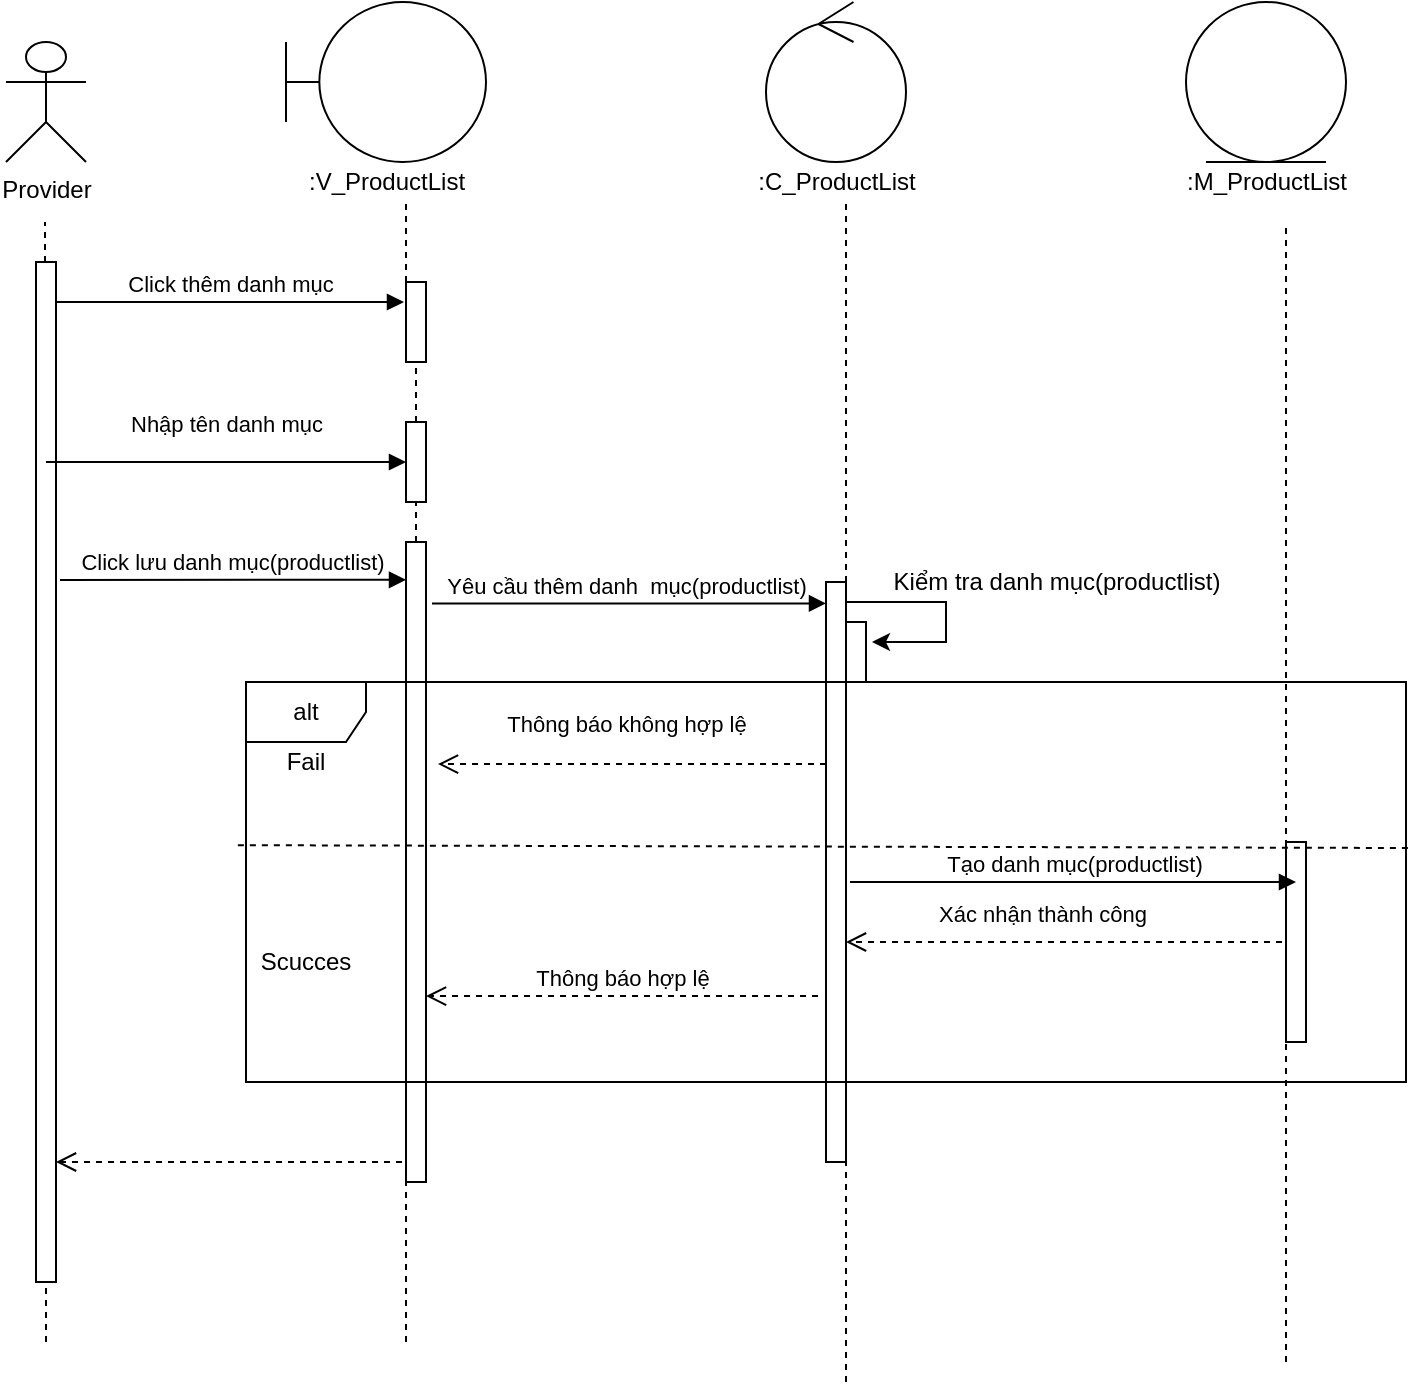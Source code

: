 <mxfile version="14.0.0" type="device"><diagram id="fVo-jaXxyMaUYtxzM8br" name="Page-1"><mxGraphModel dx="1438" dy="654" grid="1" gridSize="10" guides="1" tooltips="1" connect="1" arrows="1" fold="1" page="1" pageScale="1" pageWidth="827" pageHeight="1169" math="0" shadow="0"><root><mxCell id="0"/><mxCell id="1" parent="0"/><mxCell id="BT79eQpHgMyilD5FRebC-3" value="&lt;div&gt;Provider&lt;/div&gt;&lt;div&gt;&lt;br&gt;&lt;/div&gt;" style="shape=umlActor;verticalLabelPosition=bottom;verticalAlign=top;html=1;" parent="1" vertex="1"><mxGeometry x="100" y="40" width="40" height="60" as="geometry"/></mxCell><mxCell id="BT79eQpHgMyilD5FRebC-6" value="" style="endArrow=none;dashed=1;html=1;" parent="1" source="BT79eQpHgMyilD5FRebC-16" edge="1"><mxGeometry width="50" height="50" relative="1" as="geometry"><mxPoint x="119.5" y="460" as="sourcePoint"/><mxPoint x="119.5" y="130" as="targetPoint"/></mxGeometry></mxCell><mxCell id="BT79eQpHgMyilD5FRebC-7" value="" style="shape=umlBoundary;whiteSpace=wrap;html=1;" parent="1" vertex="1"><mxGeometry x="240" y="20" width="100" height="80" as="geometry"/></mxCell><mxCell id="BT79eQpHgMyilD5FRebC-8" value="" style="endArrow=none;dashed=1;html=1;" parent="1" source="BT79eQpHgMyilD5FRebC-18" edge="1"><mxGeometry width="50" height="50" relative="1" as="geometry"><mxPoint x="300" y="450" as="sourcePoint"/><mxPoint x="300" y="120" as="targetPoint"/></mxGeometry></mxCell><mxCell id="BT79eQpHgMyilD5FRebC-9" value="" style="ellipse;shape=umlControl;whiteSpace=wrap;html=1;" parent="1" vertex="1"><mxGeometry x="480" y="20" width="70" height="80" as="geometry"/></mxCell><mxCell id="BT79eQpHgMyilD5FRebC-10" value=":V_ProductList" style="text;html=1;align=center;verticalAlign=middle;resizable=0;points=[];autosize=1;" parent="1" vertex="1"><mxGeometry x="245" y="100" width="90" height="20" as="geometry"/></mxCell><mxCell id="BT79eQpHgMyilD5FRebC-11" value=":C_ProductList" style="text;html=1;align=center;verticalAlign=middle;resizable=0;points=[];autosize=1;" parent="1" vertex="1"><mxGeometry x="470" y="100" width="90" height="20" as="geometry"/></mxCell><mxCell id="BT79eQpHgMyilD5FRebC-12" value="" style="endArrow=none;dashed=1;html=1;" parent="1" source="BT79eQpHgMyilD5FRebC-28" edge="1"><mxGeometry width="50" height="50" relative="1" as="geometry"><mxPoint x="520" y="450" as="sourcePoint"/><mxPoint x="520" y="120" as="targetPoint"/></mxGeometry></mxCell><mxCell id="BT79eQpHgMyilD5FRebC-13" value="" style="ellipse;shape=umlEntity;whiteSpace=wrap;html=1;" parent="1" vertex="1"><mxGeometry x="690" y="20" width="80" height="80" as="geometry"/></mxCell><mxCell id="BT79eQpHgMyilD5FRebC-14" value=":M_ProductList" style="text;html=1;align=center;verticalAlign=middle;resizable=0;points=[];autosize=1;" parent="1" vertex="1"><mxGeometry x="685" y="100" width="90" height="20" as="geometry"/></mxCell><mxCell id="BT79eQpHgMyilD5FRebC-15" value="" style="endArrow=none;dashed=1;html=1;" parent="1" edge="1"><mxGeometry width="50" height="50" relative="1" as="geometry"><mxPoint x="740" y="700" as="sourcePoint"/><mxPoint x="740" y="130" as="targetPoint"/></mxGeometry></mxCell><mxCell id="BT79eQpHgMyilD5FRebC-16" value="" style="html=1;points=[];perimeter=orthogonalPerimeter;" parent="1" vertex="1"><mxGeometry x="115" y="150" width="10" height="510" as="geometry"/></mxCell><mxCell id="BT79eQpHgMyilD5FRebC-17" value="" style="endArrow=none;dashed=1;html=1;" parent="1" target="BT79eQpHgMyilD5FRebC-16" edge="1"><mxGeometry width="50" height="50" relative="1" as="geometry"><mxPoint x="120" y="690" as="sourcePoint"/><mxPoint x="119.5" y="130" as="targetPoint"/></mxGeometry></mxCell><mxCell id="BT79eQpHgMyilD5FRebC-18" value="" style="html=1;points=[];perimeter=orthogonalPerimeter;" parent="1" vertex="1"><mxGeometry x="300" y="160" width="10" height="40" as="geometry"/></mxCell><mxCell id="BT79eQpHgMyilD5FRebC-19" value="" style="endArrow=none;dashed=1;html=1;" parent="1" source="BT79eQpHgMyilD5FRebC-22" target="BT79eQpHgMyilD5FRebC-18" edge="1"><mxGeometry width="50" height="50" relative="1" as="geometry"><mxPoint x="300" y="450" as="sourcePoint"/><mxPoint x="300" y="120" as="targetPoint"/></mxGeometry></mxCell><mxCell id="BT79eQpHgMyilD5FRebC-21" value="Click thêm danh mục" style="html=1;verticalAlign=bottom;endArrow=block;" parent="1" source="BT79eQpHgMyilD5FRebC-16" edge="1"><mxGeometry width="80" relative="1" as="geometry"><mxPoint x="370" y="300" as="sourcePoint"/><mxPoint x="299" y="170" as="targetPoint"/></mxGeometry></mxCell><mxCell id="BT79eQpHgMyilD5FRebC-22" value="" style="html=1;points=[];perimeter=orthogonalPerimeter;" parent="1" vertex="1"><mxGeometry x="300" y="230" width="10" height="40" as="geometry"/></mxCell><mxCell id="BT79eQpHgMyilD5FRebC-23" value="" style="endArrow=none;dashed=1;html=1;" parent="1" source="BT79eQpHgMyilD5FRebC-25" target="BT79eQpHgMyilD5FRebC-22" edge="1"><mxGeometry width="50" height="50" relative="1" as="geometry"><mxPoint x="300" y="450" as="sourcePoint"/><mxPoint x="300" y="200" as="targetPoint"/></mxGeometry></mxCell><mxCell id="BT79eQpHgMyilD5FRebC-24" value="Nhập tên danh mục " style="html=1;verticalAlign=bottom;endArrow=block;" parent="1" target="BT79eQpHgMyilD5FRebC-22" edge="1"><mxGeometry y="10" width="80" relative="1" as="geometry"><mxPoint x="120" y="250" as="sourcePoint"/><mxPoint x="450" y="300" as="targetPoint"/><mxPoint as="offset"/></mxGeometry></mxCell><mxCell id="BT79eQpHgMyilD5FRebC-25" value="" style="html=1;points=[];perimeter=orthogonalPerimeter;" parent="1" vertex="1"><mxGeometry x="300" y="290" width="10" height="320" as="geometry"/></mxCell><mxCell id="BT79eQpHgMyilD5FRebC-26" value="" style="endArrow=none;dashed=1;html=1;" parent="1" target="BT79eQpHgMyilD5FRebC-25" edge="1"><mxGeometry width="50" height="50" relative="1" as="geometry"><mxPoint x="300" y="690" as="sourcePoint"/><mxPoint x="300" y="270" as="targetPoint"/></mxGeometry></mxCell><mxCell id="BT79eQpHgMyilD5FRebC-27" value="Click lưu danh mục(productlist)" style="html=1;verticalAlign=bottom;endArrow=block;entryX=0;entryY=0.059;entryDx=0;entryDy=0;entryPerimeter=0;" parent="1" target="BT79eQpHgMyilD5FRebC-25" edge="1"><mxGeometry width="80" relative="1" as="geometry"><mxPoint x="127" y="309" as="sourcePoint"/><mxPoint x="450" y="300" as="targetPoint"/></mxGeometry></mxCell><mxCell id="JYFvTfXDD-URvhy-VxPR-2" style="edgeStyle=orthogonalEdgeStyle;rounded=0;orthogonalLoop=1;jettySize=auto;html=1;entryX=1.3;entryY=0.333;entryDx=0;entryDy=0;entryPerimeter=0;" parent="1" source="BT79eQpHgMyilD5FRebC-28" target="JYFvTfXDD-URvhy-VxPR-1" edge="1"><mxGeometry relative="1" as="geometry"><Array as="points"><mxPoint x="570" y="320"/><mxPoint x="570" y="340"/></Array></mxGeometry></mxCell><mxCell id="BT79eQpHgMyilD5FRebC-28" value="" style="html=1;points=[];perimeter=orthogonalPerimeter;" parent="1" vertex="1"><mxGeometry x="510" y="310" width="10" height="290" as="geometry"/></mxCell><mxCell id="BT79eQpHgMyilD5FRebC-29" value="" style="endArrow=none;dashed=1;html=1;" parent="1" target="BT79eQpHgMyilD5FRebC-28" edge="1"><mxGeometry width="50" height="50" relative="1" as="geometry"><mxPoint x="520" y="710" as="sourcePoint"/><mxPoint x="520" y="120" as="targetPoint"/></mxGeometry></mxCell><mxCell id="BT79eQpHgMyilD5FRebC-30" value="Yêu cầu thêm danh&amp;nbsp; mục(productlist)" style="html=1;verticalAlign=bottom;endArrow=block;exitX=1.3;exitY=0.096;exitDx=0;exitDy=0;exitPerimeter=0;" parent="1" source="BT79eQpHgMyilD5FRebC-25" target="BT79eQpHgMyilD5FRebC-28" edge="1"><mxGeometry x="-0.015" width="80" relative="1" as="geometry"><mxPoint x="320" y="330" as="sourcePoint"/><mxPoint x="450" y="300" as="targetPoint"/><mxPoint as="offset"/></mxGeometry></mxCell><mxCell id="BT79eQpHgMyilD5FRebC-31" value="" style="html=1;points=[];perimeter=orthogonalPerimeter;" parent="1" vertex="1"><mxGeometry x="740" y="440" width="10" height="100" as="geometry"/></mxCell><mxCell id="BT79eQpHgMyilD5FRebC-43" value="Thông báo hợp lệ" style="html=1;verticalAlign=bottom;endArrow=open;dashed=1;endSize=8;exitX=-0.4;exitY=0.714;exitDx=0;exitDy=0;exitPerimeter=0;" parent="1" source="BT79eQpHgMyilD5FRebC-28" target="BT79eQpHgMyilD5FRebC-25" edge="1"><mxGeometry relative="1" as="geometry"><mxPoint x="511" y="480" as="sourcePoint"/><mxPoint x="370" y="340" as="targetPoint"/></mxGeometry></mxCell><mxCell id="BT79eQpHgMyilD5FRebC-44" value="" style="html=1;verticalAlign=bottom;endArrow=open;dashed=1;endSize=8;" parent="1" target="BT79eQpHgMyilD5FRebC-16" edge="1"><mxGeometry relative="1" as="geometry"><mxPoint x="298" y="600" as="sourcePoint"/><mxPoint x="370" y="340" as="targetPoint"/></mxGeometry></mxCell><mxCell id="RfuM9DsvP2pAFu_wZttO-1" value="Tạo danh mục(productlist)" style="html=1;verticalAlign=bottom;endArrow=block;entryX=0.5;entryY=0.2;entryDx=0;entryDy=0;entryPerimeter=0;" parent="1" target="BT79eQpHgMyilD5FRebC-31" edge="1"><mxGeometry width="80" relative="1" as="geometry"><mxPoint x="522" y="460" as="sourcePoint"/><mxPoint x="739" y="392" as="targetPoint"/></mxGeometry></mxCell><mxCell id="RfuM9DsvP2pAFu_wZttO-2" value="Xác nhận thành công" style="html=1;verticalAlign=bottom;endArrow=open;dashed=1;endSize=8;" parent="1" target="BT79eQpHgMyilD5FRebC-28" edge="1"><mxGeometry x="0.104" y="-5" relative="1" as="geometry"><mxPoint x="738" y="490" as="sourcePoint"/><mxPoint x="520" y="450" as="targetPoint"/><mxPoint as="offset"/></mxGeometry></mxCell><mxCell id="RfuM9DsvP2pAFu_wZttO-5" value="alt" style="shape=umlFrame;whiteSpace=wrap;html=1;" parent="1" vertex="1"><mxGeometry x="220" y="360" width="580" height="200" as="geometry"/></mxCell><mxCell id="RfuM9DsvP2pAFu_wZttO-7" value="" style="endArrow=none;dashed=1;html=1;exitX=-0.007;exitY=0.408;exitDx=0;exitDy=0;exitPerimeter=0;entryX=1.003;entryY=0.415;entryDx=0;entryDy=0;entryPerimeter=0;" parent="1" source="RfuM9DsvP2pAFu_wZttO-5" target="RfuM9DsvP2pAFu_wZttO-5" edge="1"><mxGeometry width="50" height="50" relative="1" as="geometry"><mxPoint x="389" y="680" as="sourcePoint"/><mxPoint x="430" y="680" as="targetPoint"/></mxGeometry></mxCell><mxCell id="RfuM9DsvP2pAFu_wZttO-8" value="Scucces" style="text;html=1;strokeColor=none;fillColor=none;align=center;verticalAlign=middle;whiteSpace=wrap;rounded=0;" parent="1" vertex="1"><mxGeometry x="230" y="490" width="40" height="20" as="geometry"/></mxCell><mxCell id="RfuM9DsvP2pAFu_wZttO-9" value="Fail" style="text;html=1;strokeColor=none;fillColor=none;align=center;verticalAlign=middle;whiteSpace=wrap;rounded=0;" parent="1" vertex="1"><mxGeometry x="230" y="390" width="40" height="20" as="geometry"/></mxCell><mxCell id="JYFvTfXDD-URvhy-VxPR-1" value="" style="html=1;points=[];perimeter=orthogonalPerimeter;" parent="1" vertex="1"><mxGeometry x="520" y="330" width="10" height="30" as="geometry"/></mxCell><mxCell id="JYFvTfXDD-URvhy-VxPR-3" value="Kiểm tra danh mục(productlist)" style="text;html=1;align=center;verticalAlign=middle;resizable=0;points=[];autosize=1;" parent="1" vertex="1"><mxGeometry x="530" y="300" width="190" height="20" as="geometry"/></mxCell><mxCell id="JYFvTfXDD-URvhy-VxPR-5" value="Thông báo không hợp lệ" style="html=1;verticalAlign=bottom;endArrow=open;dashed=1;endSize=8;entryX=1.6;entryY=0.347;entryDx=0;entryDy=0;entryPerimeter=0;" parent="1" source="BT79eQpHgMyilD5FRebC-28" target="BT79eQpHgMyilD5FRebC-25" edge="1"><mxGeometry x="0.031" y="-11" relative="1" as="geometry"><mxPoint x="450" y="490" as="sourcePoint"/><mxPoint x="370" y="490" as="targetPoint"/><mxPoint as="offset"/></mxGeometry></mxCell></root></mxGraphModel></diagram></mxfile>